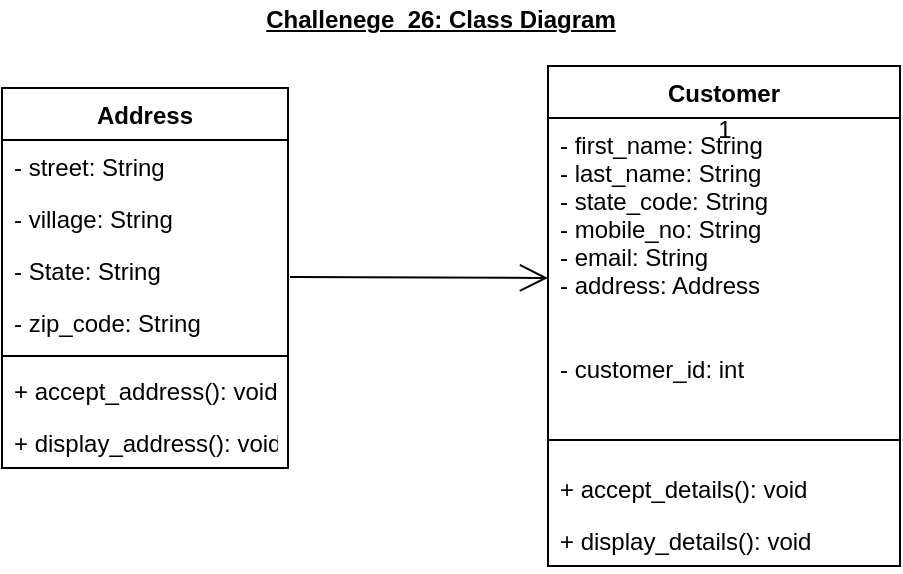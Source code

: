 <mxfile version="14.2.7" type="device"><diagram id="lcfvjT3FGGVlWTjebyr2" name="Page-1"><mxGraphModel dx="868" dy="434" grid="1" gridSize="10" guides="1" tooltips="1" connect="1" arrows="1" fold="1" page="1" pageScale="1" pageWidth="850" pageHeight="1400" math="0" shadow="0"><root><mxCell id="0"/><mxCell id="1" parent="0"/><mxCell id="nITzGhnMT5dKjE5GNRzo-2" value="Customer" style="swimlane;fontStyle=1;align=center;verticalAlign=top;childLayout=stackLayout;horizontal=1;startSize=26;horizontalStack=0;resizeParent=1;resizeParentMax=0;resizeLast=0;collapsible=1;marginBottom=0;" vertex="1" parent="1"><mxGeometry x="284" y="33" width="176" height="250" as="geometry"/></mxCell><mxCell id="nITzGhnMT5dKjE5GNRzo-3" value="- first_name: String&#10;- last_name: String&#10;- state_code: String&#10;- mobile_no: String&#10;- email: String&#10;- address: Address&#10;&#10;&#10;- customer_id: int&#10;" style="text;strokeColor=none;fillColor=none;align=left;verticalAlign=top;spacingLeft=4;spacingRight=4;overflow=hidden;rotatable=0;points=[[0,0.5],[1,0.5]];portConstraint=eastwest;" vertex="1" parent="nITzGhnMT5dKjE5GNRzo-2"><mxGeometry y="26" width="176" height="150" as="geometry"/></mxCell><mxCell id="nITzGhnMT5dKjE5GNRzo-4" value="" style="line;strokeWidth=1;fillColor=none;align=left;verticalAlign=middle;spacingTop=-1;spacingLeft=3;spacingRight=3;rotatable=0;labelPosition=right;points=[];portConstraint=eastwest;" vertex="1" parent="nITzGhnMT5dKjE5GNRzo-2"><mxGeometry y="176" width="176" height="22" as="geometry"/></mxCell><mxCell id="nITzGhnMT5dKjE5GNRzo-5" value="+ accept_details(): void" style="text;strokeColor=none;fillColor=none;align=left;verticalAlign=top;spacingLeft=4;spacingRight=4;overflow=hidden;rotatable=0;points=[[0,0.5],[1,0.5]];portConstraint=eastwest;" vertex="1" parent="nITzGhnMT5dKjE5GNRzo-2"><mxGeometry y="198" width="176" height="26" as="geometry"/></mxCell><mxCell id="nITzGhnMT5dKjE5GNRzo-6" value="+ display_details(): void" style="text;strokeColor=none;fillColor=none;align=left;verticalAlign=top;spacingLeft=4;spacingRight=4;overflow=hidden;rotatable=0;points=[[0,0.5],[1,0.5]];portConstraint=eastwest;" vertex="1" parent="nITzGhnMT5dKjE5GNRzo-2"><mxGeometry y="224" width="176" height="26" as="geometry"/></mxCell><mxCell id="nITzGhnMT5dKjE5GNRzo-36" value="1" style="text;html=1;align=center;verticalAlign=middle;resizable=0;points=[];autosize=1;" vertex="1" parent="1"><mxGeometry x="361" y="54" width="22" height="22" as="geometry"/></mxCell><mxCell id="nITzGhnMT5dKjE5GNRzo-37" value="Address" style="swimlane;fontStyle=1;align=center;verticalAlign=top;childLayout=stackLayout;horizontal=1;startSize=26;horizontalStack=0;resizeParent=1;resizeParentMax=0;resizeLast=0;collapsible=1;marginBottom=0;gradientColor=none;" vertex="1" parent="1"><mxGeometry x="11" y="44" width="143" height="190" as="geometry"/></mxCell><mxCell id="nITzGhnMT5dKjE5GNRzo-38" value="- street: String" style="text;strokeColor=none;fillColor=none;align=left;verticalAlign=top;spacingLeft=4;spacingRight=4;overflow=hidden;rotatable=0;points=[[0,0.5],[1,0.5]];portConstraint=eastwest;" vertex="1" parent="nITzGhnMT5dKjE5GNRzo-37"><mxGeometry y="26" width="143" height="26" as="geometry"/></mxCell><mxCell id="nITzGhnMT5dKjE5GNRzo-39" value="- village: String" style="text;strokeColor=none;fillColor=none;align=left;verticalAlign=top;spacingLeft=4;spacingRight=4;overflow=hidden;rotatable=0;points=[[0,0.5],[1,0.5]];portConstraint=eastwest;" vertex="1" parent="nITzGhnMT5dKjE5GNRzo-37"><mxGeometry y="52" width="143" height="26" as="geometry"/></mxCell><mxCell id="nITzGhnMT5dKjE5GNRzo-40" value="- State: String" style="text;strokeColor=none;fillColor=none;align=left;verticalAlign=top;spacingLeft=4;spacingRight=4;overflow=hidden;rotatable=0;points=[[0,0.5],[1,0.5]];portConstraint=eastwest;" vertex="1" parent="nITzGhnMT5dKjE5GNRzo-37"><mxGeometry y="78" width="143" height="26" as="geometry"/></mxCell><mxCell id="nITzGhnMT5dKjE5GNRzo-41" value="- zip_code: String" style="text;strokeColor=none;fillColor=none;align=left;verticalAlign=top;spacingLeft=4;spacingRight=4;overflow=hidden;rotatable=0;points=[[0,0.5],[1,0.5]];portConstraint=eastwest;" vertex="1" parent="nITzGhnMT5dKjE5GNRzo-37"><mxGeometry y="104" width="143" height="26" as="geometry"/></mxCell><mxCell id="nITzGhnMT5dKjE5GNRzo-42" value="" style="line;strokeWidth=1;fillColor=none;align=left;verticalAlign=middle;spacingTop=-1;spacingLeft=3;spacingRight=3;rotatable=0;labelPosition=right;points=[];portConstraint=eastwest;" vertex="1" parent="nITzGhnMT5dKjE5GNRzo-37"><mxGeometry y="130" width="143" height="8" as="geometry"/></mxCell><mxCell id="nITzGhnMT5dKjE5GNRzo-43" value="+ accept_address(): void" style="text;strokeColor=none;fillColor=none;align=left;verticalAlign=top;spacingLeft=4;spacingRight=4;overflow=hidden;rotatable=0;points=[[0,0.5],[1,0.5]];portConstraint=eastwest;" vertex="1" parent="nITzGhnMT5dKjE5GNRzo-37"><mxGeometry y="138" width="143" height="26" as="geometry"/></mxCell><mxCell id="nITzGhnMT5dKjE5GNRzo-44" value="+ display_address(): void" style="text;strokeColor=none;fillColor=none;align=left;verticalAlign=top;spacingLeft=4;spacingRight=4;overflow=hidden;rotatable=0;points=[[0,0.5],[1,0.5]];portConstraint=eastwest;" vertex="1" parent="nITzGhnMT5dKjE5GNRzo-37"><mxGeometry y="164" width="143" height="26" as="geometry"/></mxCell><mxCell id="nITzGhnMT5dKjE5GNRzo-45" value="" style="endArrow=open;endFill=1;endSize=12;html=1;" edge="1" parent="1"><mxGeometry width="160" relative="1" as="geometry"><mxPoint x="155" y="138.5" as="sourcePoint"/><mxPoint x="284" y="139" as="targetPoint"/></mxGeometry></mxCell><mxCell id="nITzGhnMT5dKjE5GNRzo-55" value="&lt;b&gt;&lt;u&gt;Challenege_26: Class Diagram&lt;/u&gt;&lt;/b&gt;" style="text;html=1;align=center;verticalAlign=middle;resizable=0;points=[];autosize=1;" vertex="1" parent="1"><mxGeometry x="135" width="190" height="20" as="geometry"/></mxCell></root></mxGraphModel></diagram></mxfile>